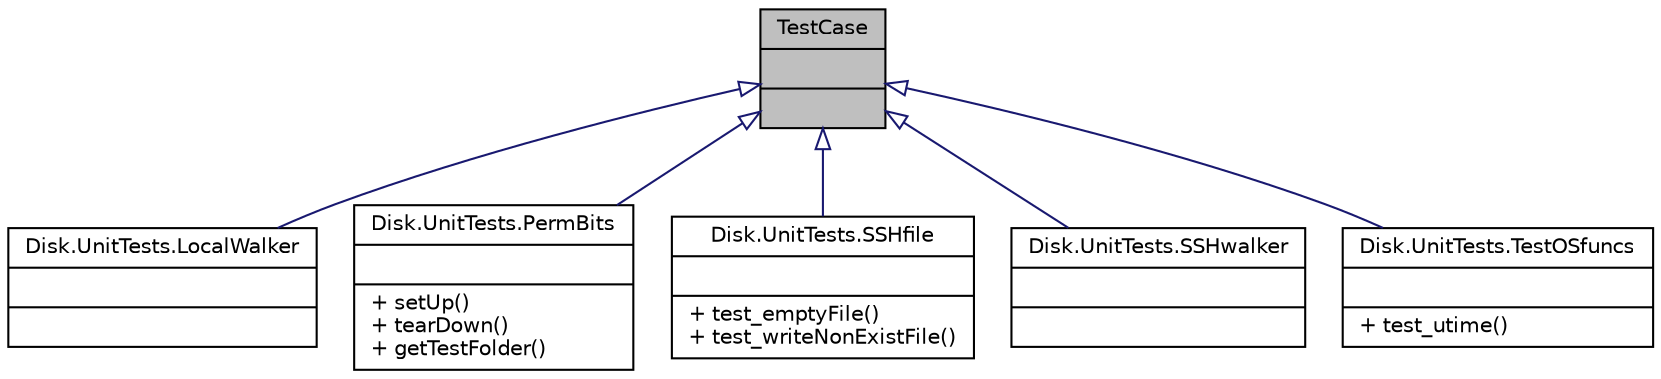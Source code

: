 digraph "TestCase"
{
 // INTERACTIVE_SVG=YES
  bgcolor="transparent";
  edge [fontname="Helvetica",fontsize="10",labelfontname="Helvetica",labelfontsize="10"];
  node [fontname="Helvetica",fontsize="10",shape=record];
  Node1 [label="{TestCase\n||}",height=0.2,width=0.4,color="black", fillcolor="grey75", style="filled" fontcolor="black"];
  Node1 -> Node2 [dir="back",color="midnightblue",fontsize="10",style="solid",arrowtail="onormal",fontname="Helvetica"];
  Node2 [label="{Disk.UnitTests.LocalWalker\n||}",height=0.2,width=0.4,color="black",URL="$class_disk_1_1_unit_tests_1_1_local_walker.html"];
  Node1 -> Node3 [dir="back",color="midnightblue",fontsize="10",style="solid",arrowtail="onormal",fontname="Helvetica"];
  Node3 [label="{Disk.UnitTests.PermBits\n||+ setUp()\l+ tearDown()\l+ getTestFolder()\l}",height=0.2,width=0.4,color="black",URL="$class_disk_1_1_unit_tests_1_1_perm_bits.html"];
  Node1 -> Node4 [dir="back",color="midnightblue",fontsize="10",style="solid",arrowtail="onormal",fontname="Helvetica"];
  Node4 [label="{Disk.UnitTests.SSHfile\n||+ test_emptyFile()\l+ test_writeNonExistFile()\l}",height=0.2,width=0.4,color="black",URL="$class_disk_1_1_unit_tests_1_1_s_s_hfile.html"];
  Node1 -> Node5 [dir="back",color="midnightblue",fontsize="10",style="solid",arrowtail="onormal",fontname="Helvetica"];
  Node5 [label="{Disk.UnitTests.SSHwalker\n||}",height=0.2,width=0.4,color="black",URL="$class_disk_1_1_unit_tests_1_1_s_s_hwalker.html"];
  Node1 -> Node6 [dir="back",color="midnightblue",fontsize="10",style="solid",arrowtail="onormal",fontname="Helvetica"];
  Node6 [label="{Disk.UnitTests.TestOSfuncs\n||+ test_utime()\l}",height=0.2,width=0.4,color="black",URL="$class_disk_1_1_unit_tests_1_1_test_o_sfuncs.html"];
}
